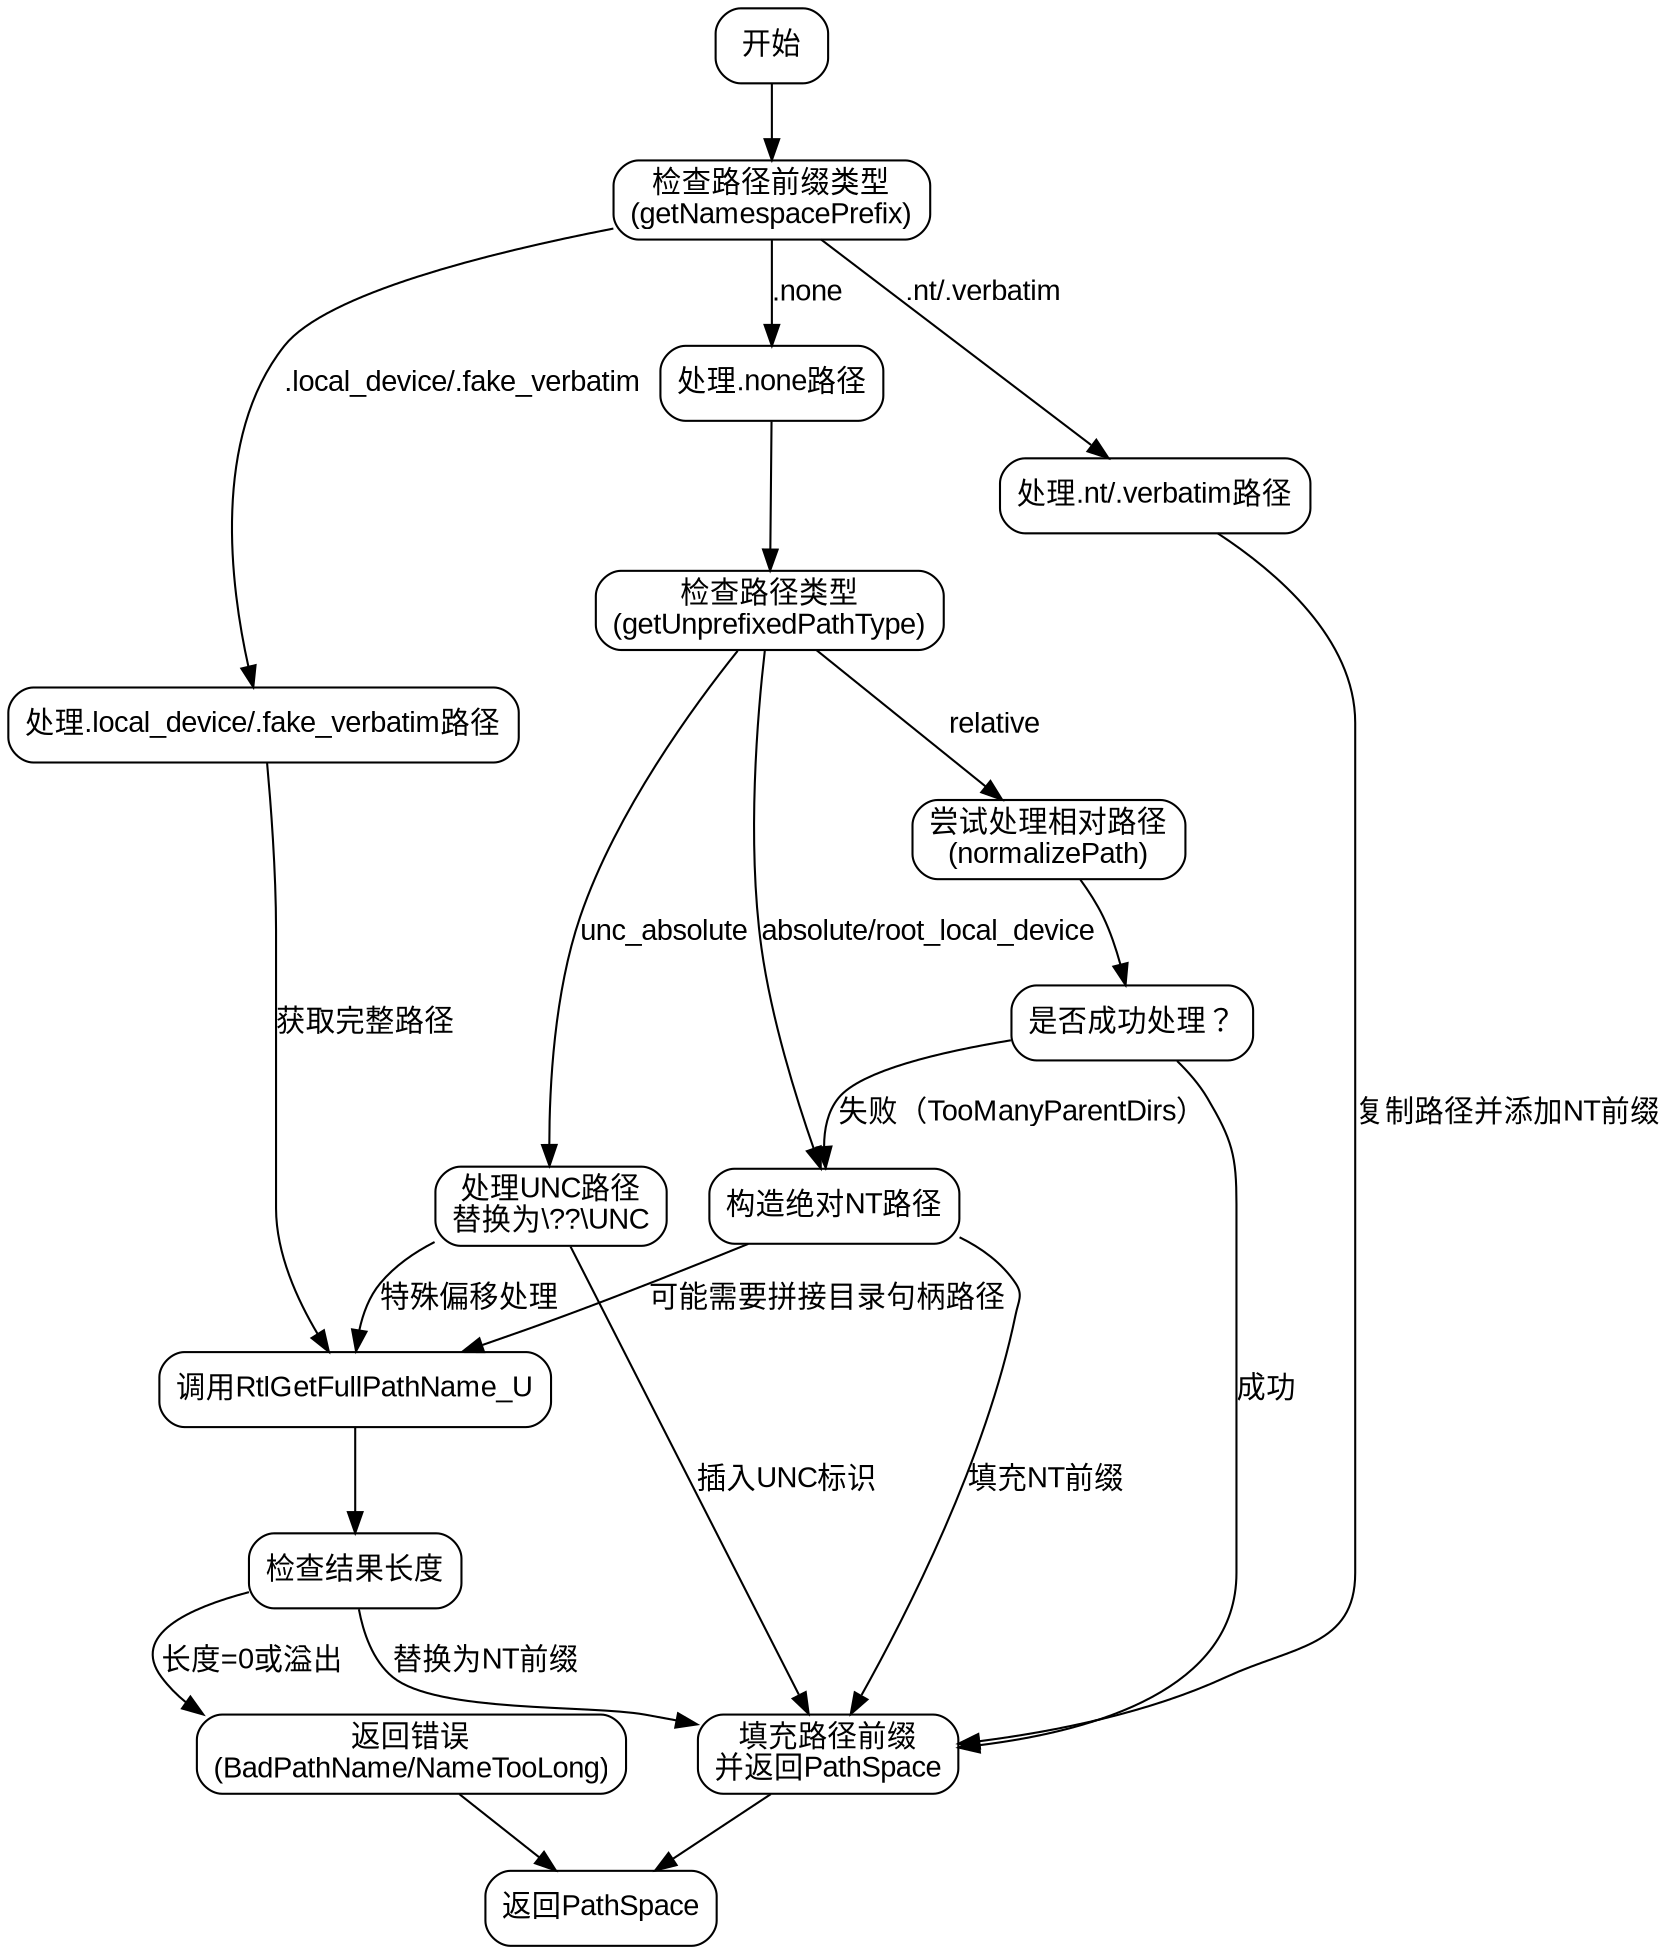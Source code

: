 
digraph flowchart {
    node [shape=rectangle, style="rounded", fontname="Arial"];
    edge [fontname="Arial"];

    start [label="开始"];
    check_namespace [label="检查路径前缀类型\n(getNamespacePrefix)"];
    nt_verbatim [label="处理.nt/.verbatim路径"];
    local_fake [label="处理.local_device/.fake_verbatim路径"];
    none_case [label="处理.none路径"];
    check_path_type [label="检查路径类型\n(getUnprefixedPathType)"];
    handle_relative [label="尝试处理相对路径\n(normalizePath)"];
    check_relative_success [label="是否成功处理？"];
    handle_absolute [label="构造绝对NT路径"];
    handle_unc [label="处理UNC路径\n替换为\\??\\UNC"];
    call_rtl [label="调用RtlGetFullPathName_U"];
    check_rtl_result [label="检查结果长度"];
    handle_error [label="返回错误\n(BadPathName/NameTooLong)"];
    finalize_path [label="填充路径前缀\n并返回PathSpace"];
    end [label="返回PathSpace"];

    start -> check_namespace;
    check_namespace -> nt_verbatim [label=".nt/.verbatim"];
    check_namespace -> local_fake [label=".local_device/.fake_verbatim"];
    check_namespace -> none_case [label=".none"];

    nt_verbatim -> finalize_path [label="复制路径并添加NT前缀"];
    local_fake -> call_rtl [label="获取完整路径"];
    call_rtl -> check_rtl_result;
    check_rtl_result -> handle_error [label="长度=0或溢出"];
    check_rtl_result -> finalize_path [label="替换为NT前缀"];

    none_case -> check_path_type;
    check_path_type -> handle_relative [label="relative"];
    check_path_type -> handle_absolute [label="absolute/root_local_device"];
    check_path_type -> handle_unc [label="unc_absolute"];

    handle_relative -> check_relative_success;
    check_relative_success -> finalize_path [label="成功"];
    check_relative_success -> handle_absolute [label="失败（TooManyParentDirs）"];

    handle_absolute -> call_rtl [label="可能需要拼接目录句柄路径"];
    handle_unc -> call_rtl [label="特殊偏移处理"];
    handle_absolute -> finalize_path [label="填充NT前缀"];
    handle_unc -> finalize_path [label="插入UNC标识"];

    finalize_path -> end;
    handle_error -> end;
}
